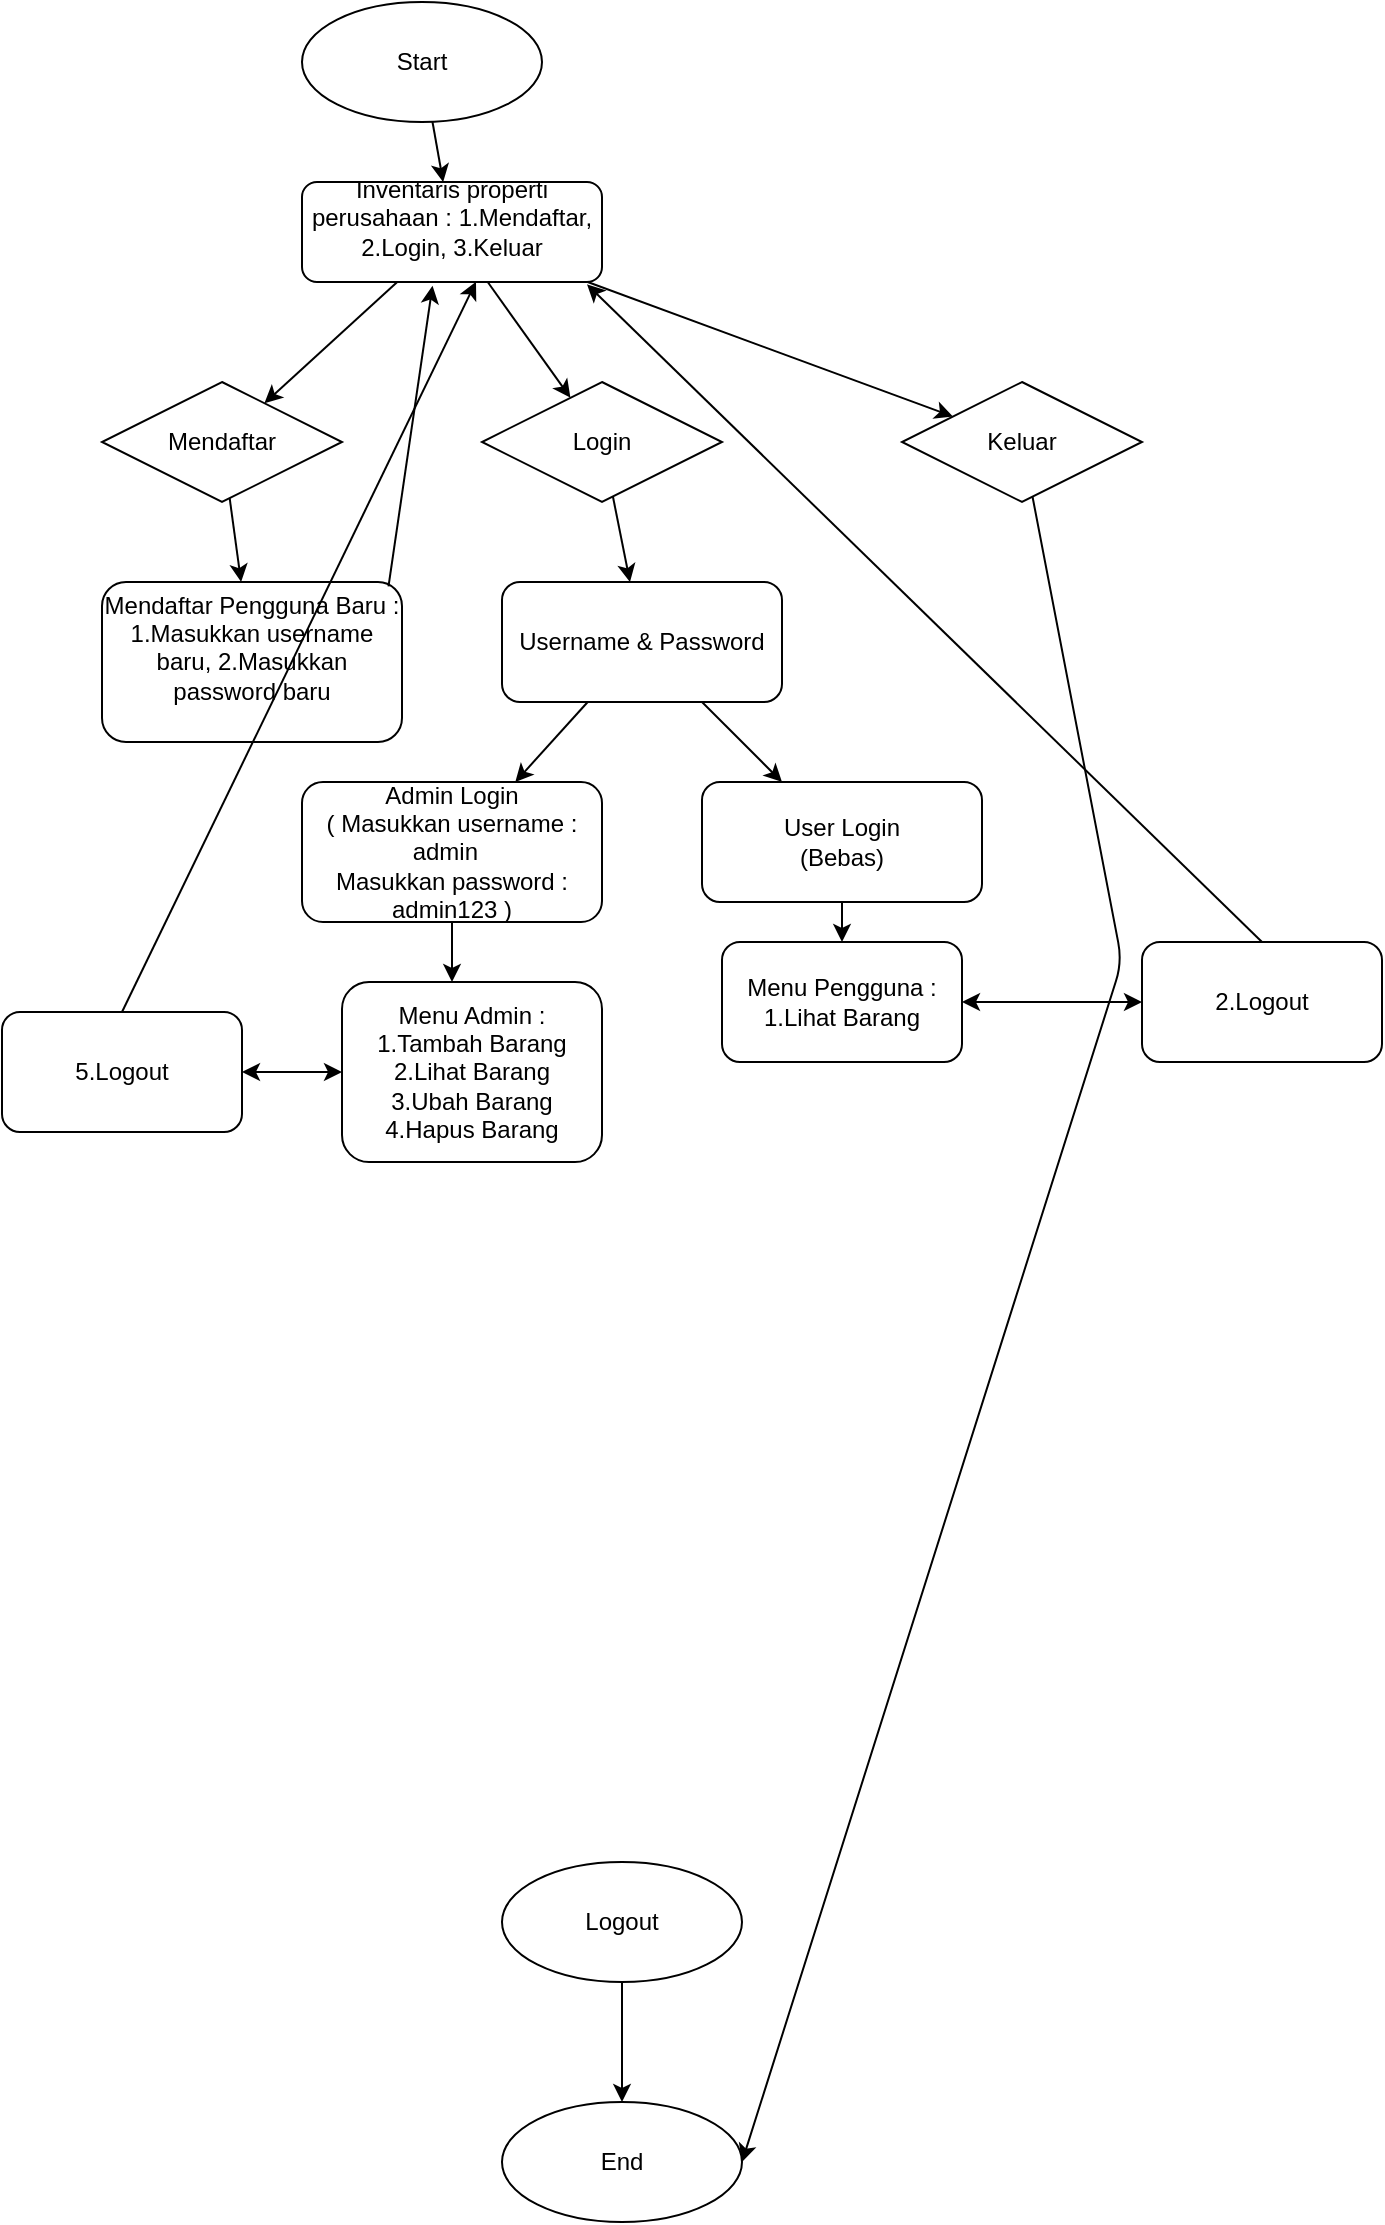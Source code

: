 <mxfile version="24.7.17">
  <diagram name="Flowchart" id="0">
    <mxGraphModel dx="1727" dy="1010" grid="1" gridSize="10" guides="1" tooltips="1" connect="1" arrows="1" fold="1" page="1" pageScale="1" pageWidth="827" pageHeight="1169" math="0" shadow="0">
      <root>
        <mxCell id="0" />
        <mxCell id="1" parent="0" />
        <mxCell id="2" value="Start" style="ellipse;whiteSpace=wrap;html=1;" parent="1" vertex="1">
          <mxGeometry x="160" y="50" width="120" height="60" as="geometry" />
        </mxCell>
        <mxCell id="3" value="Inventaris properti perusahaan : 1.Mendaftar, 2.Login, 3.Keluar&lt;div&gt;&lt;br&gt;&lt;/div&gt;" style="rounded=1;whiteSpace=wrap;html=1;" parent="1" vertex="1">
          <mxGeometry x="160" y="140" width="150" height="50" as="geometry" />
        </mxCell>
        <mxCell id="4" value="Mendaftar" style="rhombus;whiteSpace=wrap;html=1;" parent="1" vertex="1">
          <mxGeometry x="60" y="240" width="120" height="60" as="geometry" />
        </mxCell>
        <mxCell id="5" value="Login" style="rhombus;whiteSpace=wrap;html=1;" parent="1" vertex="1">
          <mxGeometry x="250" y="240" width="120" height="60" as="geometry" />
        </mxCell>
        <mxCell id="6" value="Keluar" style="rhombus;whiteSpace=wrap;html=1;" parent="1" vertex="1">
          <mxGeometry x="460" y="240" width="120" height="60" as="geometry" />
        </mxCell>
        <mxCell id="7" value="Mendaftar Pengguna Baru : 1.Masukkan username baru, 2.Masukkan password baru&lt;div&gt;&lt;br&gt;&lt;/div&gt;" style="rounded=1;whiteSpace=wrap;html=1;" parent="1" vertex="1">
          <mxGeometry x="60" y="340" width="150" height="80" as="geometry" />
        </mxCell>
        <mxCell id="8" value="Username &amp; Password" style="rounded=1;whiteSpace=wrap;html=1;" parent="1" vertex="1">
          <mxGeometry x="260" y="340" width="140" height="60" as="geometry" />
        </mxCell>
        <mxCell id="9" value="Admin Login&lt;div&gt;( Masukkan username : admin&amp;nbsp;&amp;nbsp;&lt;/div&gt;&lt;div&gt;Masukkan password : admin123 )&lt;/div&gt;" style="rounded=1;whiteSpace=wrap;html=1;" parent="1" vertex="1">
          <mxGeometry x="160" y="440" width="150" height="70" as="geometry" />
        </mxCell>
        <mxCell id="10" value="User Login&lt;div&gt;(Bebas)&lt;/div&gt;" style="rounded=1;whiteSpace=wrap;html=1;" parent="1" vertex="1">
          <mxGeometry x="360" y="440" width="140" height="60" as="geometry" />
        </mxCell>
        <mxCell id="11" value="Logout" style="ellipse;whiteSpace=wrap;html=1;" parent="1" vertex="1">
          <mxGeometry x="260" y="980" width="120" height="60" as="geometry" />
        </mxCell>
        <mxCell id="12" value="End" style="ellipse;whiteSpace=wrap;html=1;" parent="1" vertex="1">
          <mxGeometry x="260" y="1100" width="120" height="60" as="geometry" />
        </mxCell>
        <mxCell id="13" parent="1" source="2" target="3" edge="1">
          <mxGeometry relative="1" as="geometry" />
        </mxCell>
        <mxCell id="14" parent="1" source="3" target="4" edge="1">
          <mxGeometry relative="1" as="geometry" />
        </mxCell>
        <mxCell id="15" parent="1" source="3" target="5" edge="1">
          <mxGeometry relative="1" as="geometry" />
        </mxCell>
        <mxCell id="16" parent="1" source="3" target="6" edge="1">
          <mxGeometry relative="1" as="geometry" />
        </mxCell>
        <mxCell id="17" parent="1" source="4" target="7" edge="1">
          <mxGeometry relative="1" as="geometry" />
        </mxCell>
        <mxCell id="18" parent="1" source="5" target="8" edge="1">
          <mxGeometry relative="1" as="geometry" />
        </mxCell>
        <mxCell id="19" parent="1" source="8" target="9" edge="1">
          <mxGeometry relative="1" as="geometry" />
        </mxCell>
        <mxCell id="20" parent="1" source="8" target="10" edge="1">
          <mxGeometry relative="1" as="geometry" />
        </mxCell>
        <mxCell id="21" style="entryX=1;entryY=0.5;entryDx=0;entryDy=0;" parent="1" source="6" target="12" edge="1">
          <mxGeometry relative="1" as="geometry">
            <Array as="points">
              <mxPoint x="570" y="530" />
            </Array>
          </mxGeometry>
        </mxCell>
        <mxCell id="22" parent="1" source="9" edge="1">
          <mxGeometry relative="1" as="geometry">
            <mxPoint x="235" y="540" as="targetPoint" />
          </mxGeometry>
        </mxCell>
        <mxCell id="23" parent="1" source="10" target="7sAt9_vUlB4Bf2aHcFAK-36" edge="1">
          <mxGeometry relative="1" as="geometry">
            <mxPoint x="430" y="550" as="targetPoint" />
          </mxGeometry>
        </mxCell>
        <mxCell id="24" parent="1" source="11" target="12" edge="1">
          <mxGeometry relative="1" as="geometry" />
        </mxCell>
        <mxCell id="7sAt9_vUlB4Bf2aHcFAK-25" value="" style="endArrow=classic;html=1;rounded=0;entryX=0.435;entryY=1.037;entryDx=0;entryDy=0;entryPerimeter=0;exitX=0.955;exitY=0.028;exitDx=0;exitDy=0;exitPerimeter=0;" edge="1" parent="1" source="7" target="3">
          <mxGeometry width="50" height="50" relative="1" as="geometry">
            <mxPoint x="200" y="350" as="sourcePoint" />
            <mxPoint x="250" y="290" as="targetPoint" />
          </mxGeometry>
        </mxCell>
        <mxCell id="7sAt9_vUlB4Bf2aHcFAK-29" value="" style="endArrow=classic;html=1;rounded=0;exitX=0.5;exitY=0;exitDx=0;exitDy=0;entryX=0.58;entryY=0.997;entryDx=0;entryDy=0;entryPerimeter=0;" edge="1" parent="1" source="7sAt9_vUlB4Bf2aHcFAK-33" target="3">
          <mxGeometry width="50" height="50" relative="1" as="geometry">
            <mxPoint x="120" y="540" as="sourcePoint" />
            <mxPoint x="390" y="440" as="targetPoint" />
          </mxGeometry>
        </mxCell>
        <mxCell id="7sAt9_vUlB4Bf2aHcFAK-32" value="Menu Admin :&lt;div&gt;1.Tambah Barang&lt;/div&gt;&lt;div&gt;2.Lihat Barang&lt;/div&gt;&lt;div&gt;3.Ubah Barang&lt;/div&gt;&lt;div&gt;4.Hapus Barang&lt;/div&gt;" style="rounded=1;whiteSpace=wrap;html=1;" vertex="1" parent="1">
          <mxGeometry x="180" y="540" width="130" height="90" as="geometry" />
        </mxCell>
        <mxCell id="7sAt9_vUlB4Bf2aHcFAK-33" value="5.Logout" style="rounded=1;whiteSpace=wrap;html=1;" vertex="1" parent="1">
          <mxGeometry x="10" y="555" width="120" height="60" as="geometry" />
        </mxCell>
        <mxCell id="7sAt9_vUlB4Bf2aHcFAK-35" value="" style="endArrow=classic;startArrow=classic;html=1;rounded=0;exitX=1;exitY=0.5;exitDx=0;exitDy=0;entryX=0;entryY=0.5;entryDx=0;entryDy=0;" edge="1" parent="1" source="7sAt9_vUlB4Bf2aHcFAK-33" target="7sAt9_vUlB4Bf2aHcFAK-32">
          <mxGeometry width="50" height="50" relative="1" as="geometry">
            <mxPoint x="340" y="450" as="sourcePoint" />
            <mxPoint x="390" y="400" as="targetPoint" />
          </mxGeometry>
        </mxCell>
        <mxCell id="7sAt9_vUlB4Bf2aHcFAK-36" value="Menu Pengguna :&lt;div&gt;1.Lihat Barang&lt;/div&gt;" style="rounded=1;whiteSpace=wrap;html=1;" vertex="1" parent="1">
          <mxGeometry x="370" y="520" width="120" height="60" as="geometry" />
        </mxCell>
        <mxCell id="7sAt9_vUlB4Bf2aHcFAK-37" value="2.Logout" style="rounded=1;whiteSpace=wrap;html=1;" vertex="1" parent="1">
          <mxGeometry x="580" y="520" width="120" height="60" as="geometry" />
        </mxCell>
        <mxCell id="7sAt9_vUlB4Bf2aHcFAK-38" value="" style="endArrow=classic;startArrow=classic;html=1;rounded=0;entryX=0;entryY=0.5;entryDx=0;entryDy=0;exitX=1;exitY=0.5;exitDx=0;exitDy=0;" edge="1" parent="1" source="7sAt9_vUlB4Bf2aHcFAK-36" target="7sAt9_vUlB4Bf2aHcFAK-37">
          <mxGeometry width="50" height="50" relative="1" as="geometry">
            <mxPoint x="330" y="600" as="sourcePoint" />
            <mxPoint x="380" y="550" as="targetPoint" />
          </mxGeometry>
        </mxCell>
        <mxCell id="7sAt9_vUlB4Bf2aHcFAK-39" value="" style="endArrow=classic;html=1;rounded=0;exitX=0.5;exitY=0;exitDx=0;exitDy=0;entryX=0.95;entryY=1.023;entryDx=0;entryDy=0;entryPerimeter=0;" edge="1" parent="1" source="7sAt9_vUlB4Bf2aHcFAK-37" target="3">
          <mxGeometry width="50" height="50" relative="1" as="geometry">
            <mxPoint x="330" y="340" as="sourcePoint" />
            <mxPoint x="380" y="290" as="targetPoint" />
          </mxGeometry>
        </mxCell>
      </root>
    </mxGraphModel>
  </diagram>
</mxfile>
